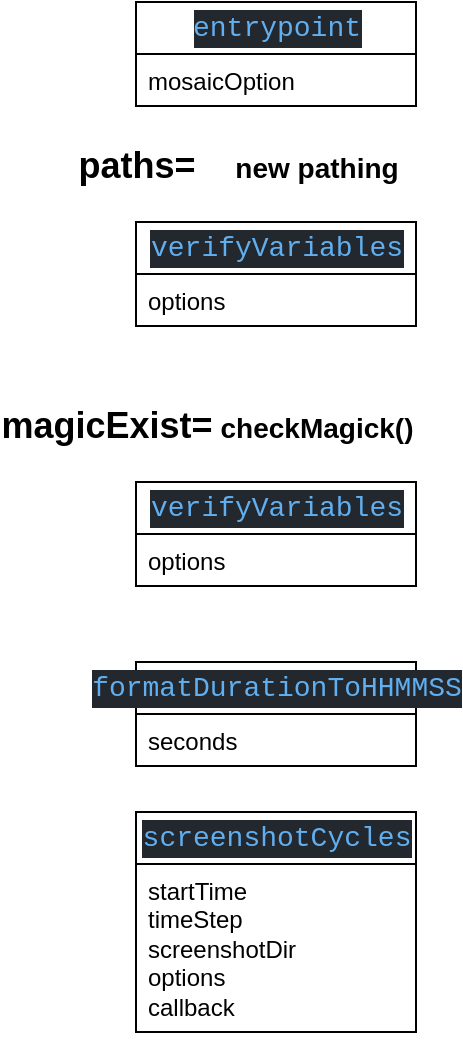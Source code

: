 <mxfile>
    <diagram id="ns84iQ7oPl75F9Qa0Npd" name="第 1 页">
        <mxGraphModel dx="692" dy="682" grid="1" gridSize="10" guides="1" tooltips="1" connect="1" arrows="1" fold="1" page="1" pageScale="1" pageWidth="827" pageHeight="1169" math="0" shadow="0">
            <root>
                <mxCell id="0"/>
                <mxCell id="1" parent="0"/>
                <mxCell id="8" value="&lt;div style=&quot;color: rgb(171, 178, 191); background-color: rgb(35, 39, 46); font-family: &amp;quot;Fira Code&amp;quot;, Consolas, &amp;quot;Courier New&amp;quot;, monospace; font-size: 14px; line-height: 19px;&quot;&gt;&lt;span style=&quot;color: #61afef;&quot;&gt;entrypoint&lt;/span&gt;&lt;/div&gt;" style="swimlane;fontStyle=0;childLayout=stackLayout;horizontal=1;startSize=26;fillColor=none;horizontalStack=0;resizeParent=1;resizeParentMax=0;resizeLast=0;collapsible=1;marginBottom=0;html=1;movable=0;resizable=0;rotatable=0;deletable=0;editable=0;connectable=0;" vertex="1" parent="1">
                    <mxGeometry x="200" y="180" width="140" height="52" as="geometry"/>
                </mxCell>
                <mxCell id="9" value="mosaicOption" style="text;strokeColor=none;fillColor=none;align=left;verticalAlign=top;spacingLeft=4;spacingRight=4;overflow=hidden;rotatable=0;points=[[0,0.5],[1,0.5]];portConstraint=eastwest;whiteSpace=wrap;html=1;" vertex="1" parent="8">
                    <mxGeometry y="26" width="140" height="26" as="geometry"/>
                </mxCell>
                <mxCell id="19" value="&lt;div style=&quot;background-color: rgb(35, 39, 46); font-family: &amp;quot;Fira Code&amp;quot;, Consolas, &amp;quot;Courier New&amp;quot;, monospace; font-size: 14px; line-height: 19px;&quot;&gt;&lt;font color=&quot;#61afef&quot;&gt;verifyVariables&lt;/font&gt;&lt;/div&gt;" style="swimlane;fontStyle=0;childLayout=stackLayout;horizontal=1;startSize=26;fillColor=none;horizontalStack=0;resizeParent=1;resizeParentMax=0;resizeLast=0;collapsible=1;marginBottom=0;html=1;" vertex="1" parent="1">
                    <mxGeometry x="200" y="290" width="140" height="52" as="geometry">
                        <mxRectangle x="180" y="340" width="100" height="30" as="alternateBounds"/>
                    </mxGeometry>
                </mxCell>
                <mxCell id="20" value="options" style="text;strokeColor=none;fillColor=none;align=left;verticalAlign=top;spacingLeft=4;spacingRight=4;overflow=hidden;rotatable=0;points=[[0,0.5],[1,0.5]];portConstraint=eastwest;whiteSpace=wrap;html=1;" vertex="1" parent="19">
                    <mxGeometry y="26" width="140" height="26" as="geometry"/>
                </mxCell>
                <mxCell id="23" value="&lt;font style=&quot;font-size: 14px;&quot;&gt;new pathing&lt;/font&gt;" style="text;strokeColor=none;fillColor=none;html=1;fontSize=24;fontStyle=1;verticalAlign=middle;align=center;" vertex="1" parent="1">
                    <mxGeometry x="240" y="240" width="100" height="40" as="geometry"/>
                </mxCell>
                <mxCell id="24" value="&lt;font style=&quot;font-size: 18px;&quot;&gt;paths=&lt;/font&gt;" style="text;strokeColor=none;fillColor=none;html=1;fontSize=24;fontStyle=1;verticalAlign=middle;align=center;" vertex="1" parent="1">
                    <mxGeometry x="150" y="240" width="100" height="40" as="geometry"/>
                </mxCell>
                <mxCell id="25" value="&lt;font style=&quot;font-size: 14px;&quot;&gt;checkMagick()&lt;/font&gt;" style="text;strokeColor=none;fillColor=none;html=1;fontSize=24;fontStyle=1;verticalAlign=middle;align=center;" vertex="1" parent="1">
                    <mxGeometry x="240" y="370" width="100" height="40" as="geometry"/>
                </mxCell>
                <mxCell id="26" value="&lt;font style=&quot;font-size: 18px;&quot;&gt;magicExist=&lt;/font&gt;" style="text;strokeColor=none;fillColor=none;html=1;fontSize=24;fontStyle=1;verticalAlign=middle;align=center;" vertex="1" parent="1">
                    <mxGeometry x="135" y="370" width="100" height="40" as="geometry"/>
                </mxCell>
                <mxCell id="27" value="&lt;div style=&quot;background-color: rgb(35, 39, 46); font-family: &amp;quot;Fira Code&amp;quot;, Consolas, &amp;quot;Courier New&amp;quot;, monospace; font-size: 14px; line-height: 19px;&quot;&gt;&lt;font color=&quot;#61afef&quot;&gt;verifyVariables&lt;/font&gt;&lt;/div&gt;" style="swimlane;fontStyle=0;childLayout=stackLayout;horizontal=1;startSize=26;fillColor=none;horizontalStack=0;resizeParent=1;resizeParentMax=0;resizeLast=0;collapsible=1;marginBottom=0;html=1;" vertex="1" parent="1">
                    <mxGeometry x="200" y="420" width="140" height="52" as="geometry">
                        <mxRectangle x="180" y="340" width="100" height="30" as="alternateBounds"/>
                    </mxGeometry>
                </mxCell>
                <mxCell id="28" value="options" style="text;strokeColor=none;fillColor=none;align=left;verticalAlign=top;spacingLeft=4;spacingRight=4;overflow=hidden;rotatable=0;points=[[0,0.5],[1,0.5]];portConstraint=eastwest;whiteSpace=wrap;html=1;" vertex="1" parent="27">
                    <mxGeometry y="26" width="140" height="26" as="geometry"/>
                </mxCell>
                <mxCell id="29" value="&lt;div style=&quot;background-color: rgb(35, 39, 46); font-family: &amp;quot;Fira Code&amp;quot;, Consolas, &amp;quot;Courier New&amp;quot;, monospace; font-size: 14px; line-height: 19px;&quot;&gt;&lt;font color=&quot;#61afef&quot;&gt;formatDurationToHHMMSS&lt;/font&gt;&lt;/div&gt;" style="swimlane;fontStyle=0;childLayout=stackLayout;horizontal=1;startSize=26;fillColor=none;horizontalStack=0;resizeParent=1;resizeParentMax=0;resizeLast=0;collapsible=1;marginBottom=0;html=1;" vertex="1" parent="1">
                    <mxGeometry x="200" y="510" width="140" height="52" as="geometry">
                        <mxRectangle x="180" y="340" width="100" height="30" as="alternateBounds"/>
                    </mxGeometry>
                </mxCell>
                <mxCell id="30" value="seconds" style="text;strokeColor=none;fillColor=none;align=left;verticalAlign=top;spacingLeft=4;spacingRight=4;overflow=hidden;rotatable=0;points=[[0,0.5],[1,0.5]];portConstraint=eastwest;whiteSpace=wrap;html=1;" vertex="1" parent="29">
                    <mxGeometry y="26" width="140" height="26" as="geometry"/>
                </mxCell>
                <mxCell id="31" value="&lt;div style=&quot;background-color: rgb(35, 39, 46); font-family: &amp;quot;Fira Code&amp;quot;, Consolas, &amp;quot;Courier New&amp;quot;, monospace; font-size: 14px; line-height: 19px;&quot;&gt;&lt;font color=&quot;#61afef&quot;&gt;screenshotCycles&lt;/font&gt;&lt;/div&gt;" style="swimlane;fontStyle=0;childLayout=stackLayout;horizontal=1;startSize=26;fillColor=none;horizontalStack=0;resizeParent=1;resizeParentMax=0;resizeLast=0;collapsible=1;marginBottom=0;html=1;" vertex="1" parent="1">
                    <mxGeometry x="200" y="585" width="140" height="110" as="geometry">
                        <mxRectangle x="180" y="340" width="100" height="30" as="alternateBounds"/>
                    </mxGeometry>
                </mxCell>
                <mxCell id="32" value="startTime&lt;br&gt;timeStep&lt;br&gt;screenshotDir&lt;br&gt;options&lt;br&gt;callback" style="text;strokeColor=none;fillColor=none;align=left;verticalAlign=top;spacingLeft=4;spacingRight=4;overflow=hidden;rotatable=0;points=[[0,0.5],[1,0.5]];portConstraint=eastwest;whiteSpace=wrap;html=1;" vertex="1" parent="31">
                    <mxGeometry y="26" width="140" height="84" as="geometry"/>
                </mxCell>
            </root>
        </mxGraphModel>
    </diagram>
</mxfile>
